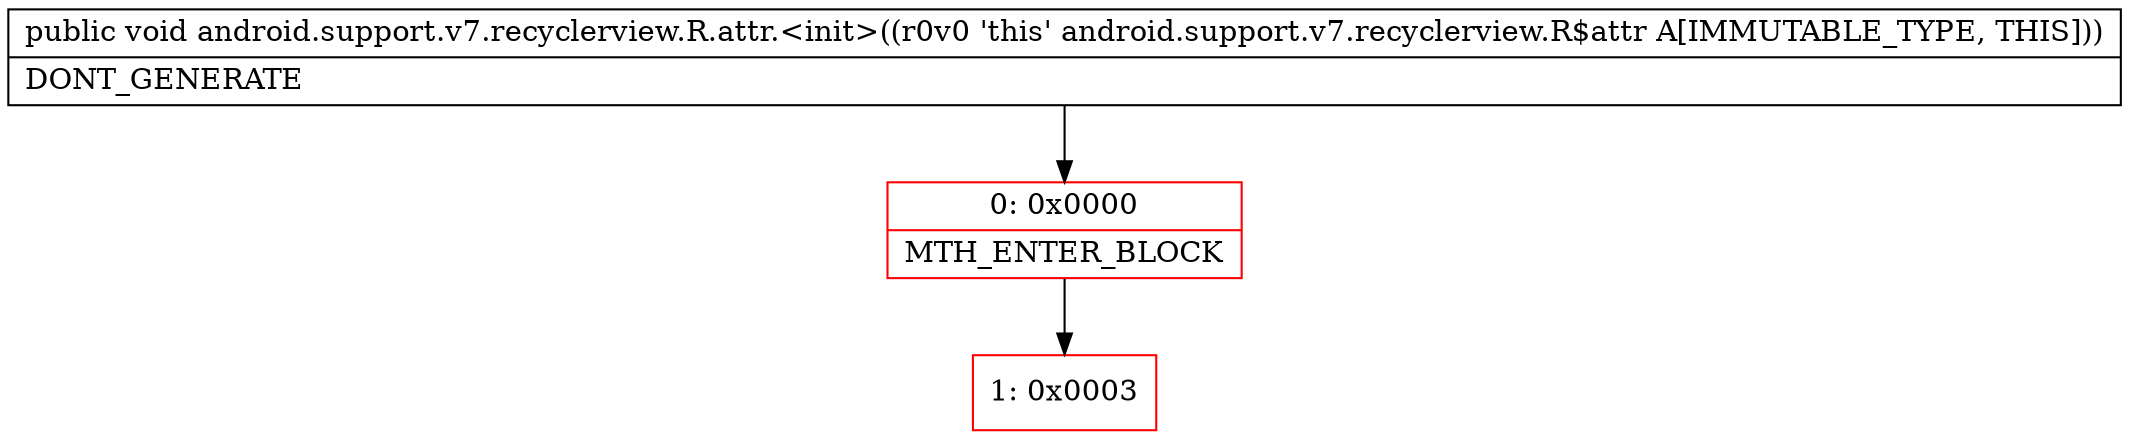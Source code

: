 digraph "CFG forandroid.support.v7.recyclerview.R.attr.\<init\>()V" {
subgraph cluster_Region_1738079397 {
label = "R(0)";
node [shape=record,color=blue];
}
Node_0 [shape=record,color=red,label="{0\:\ 0x0000|MTH_ENTER_BLOCK\l}"];
Node_1 [shape=record,color=red,label="{1\:\ 0x0003}"];
MethodNode[shape=record,label="{public void android.support.v7.recyclerview.R.attr.\<init\>((r0v0 'this' android.support.v7.recyclerview.R$attr A[IMMUTABLE_TYPE, THIS]))  | DONT_GENERATE\l}"];
MethodNode -> Node_0;
Node_0 -> Node_1;
}

